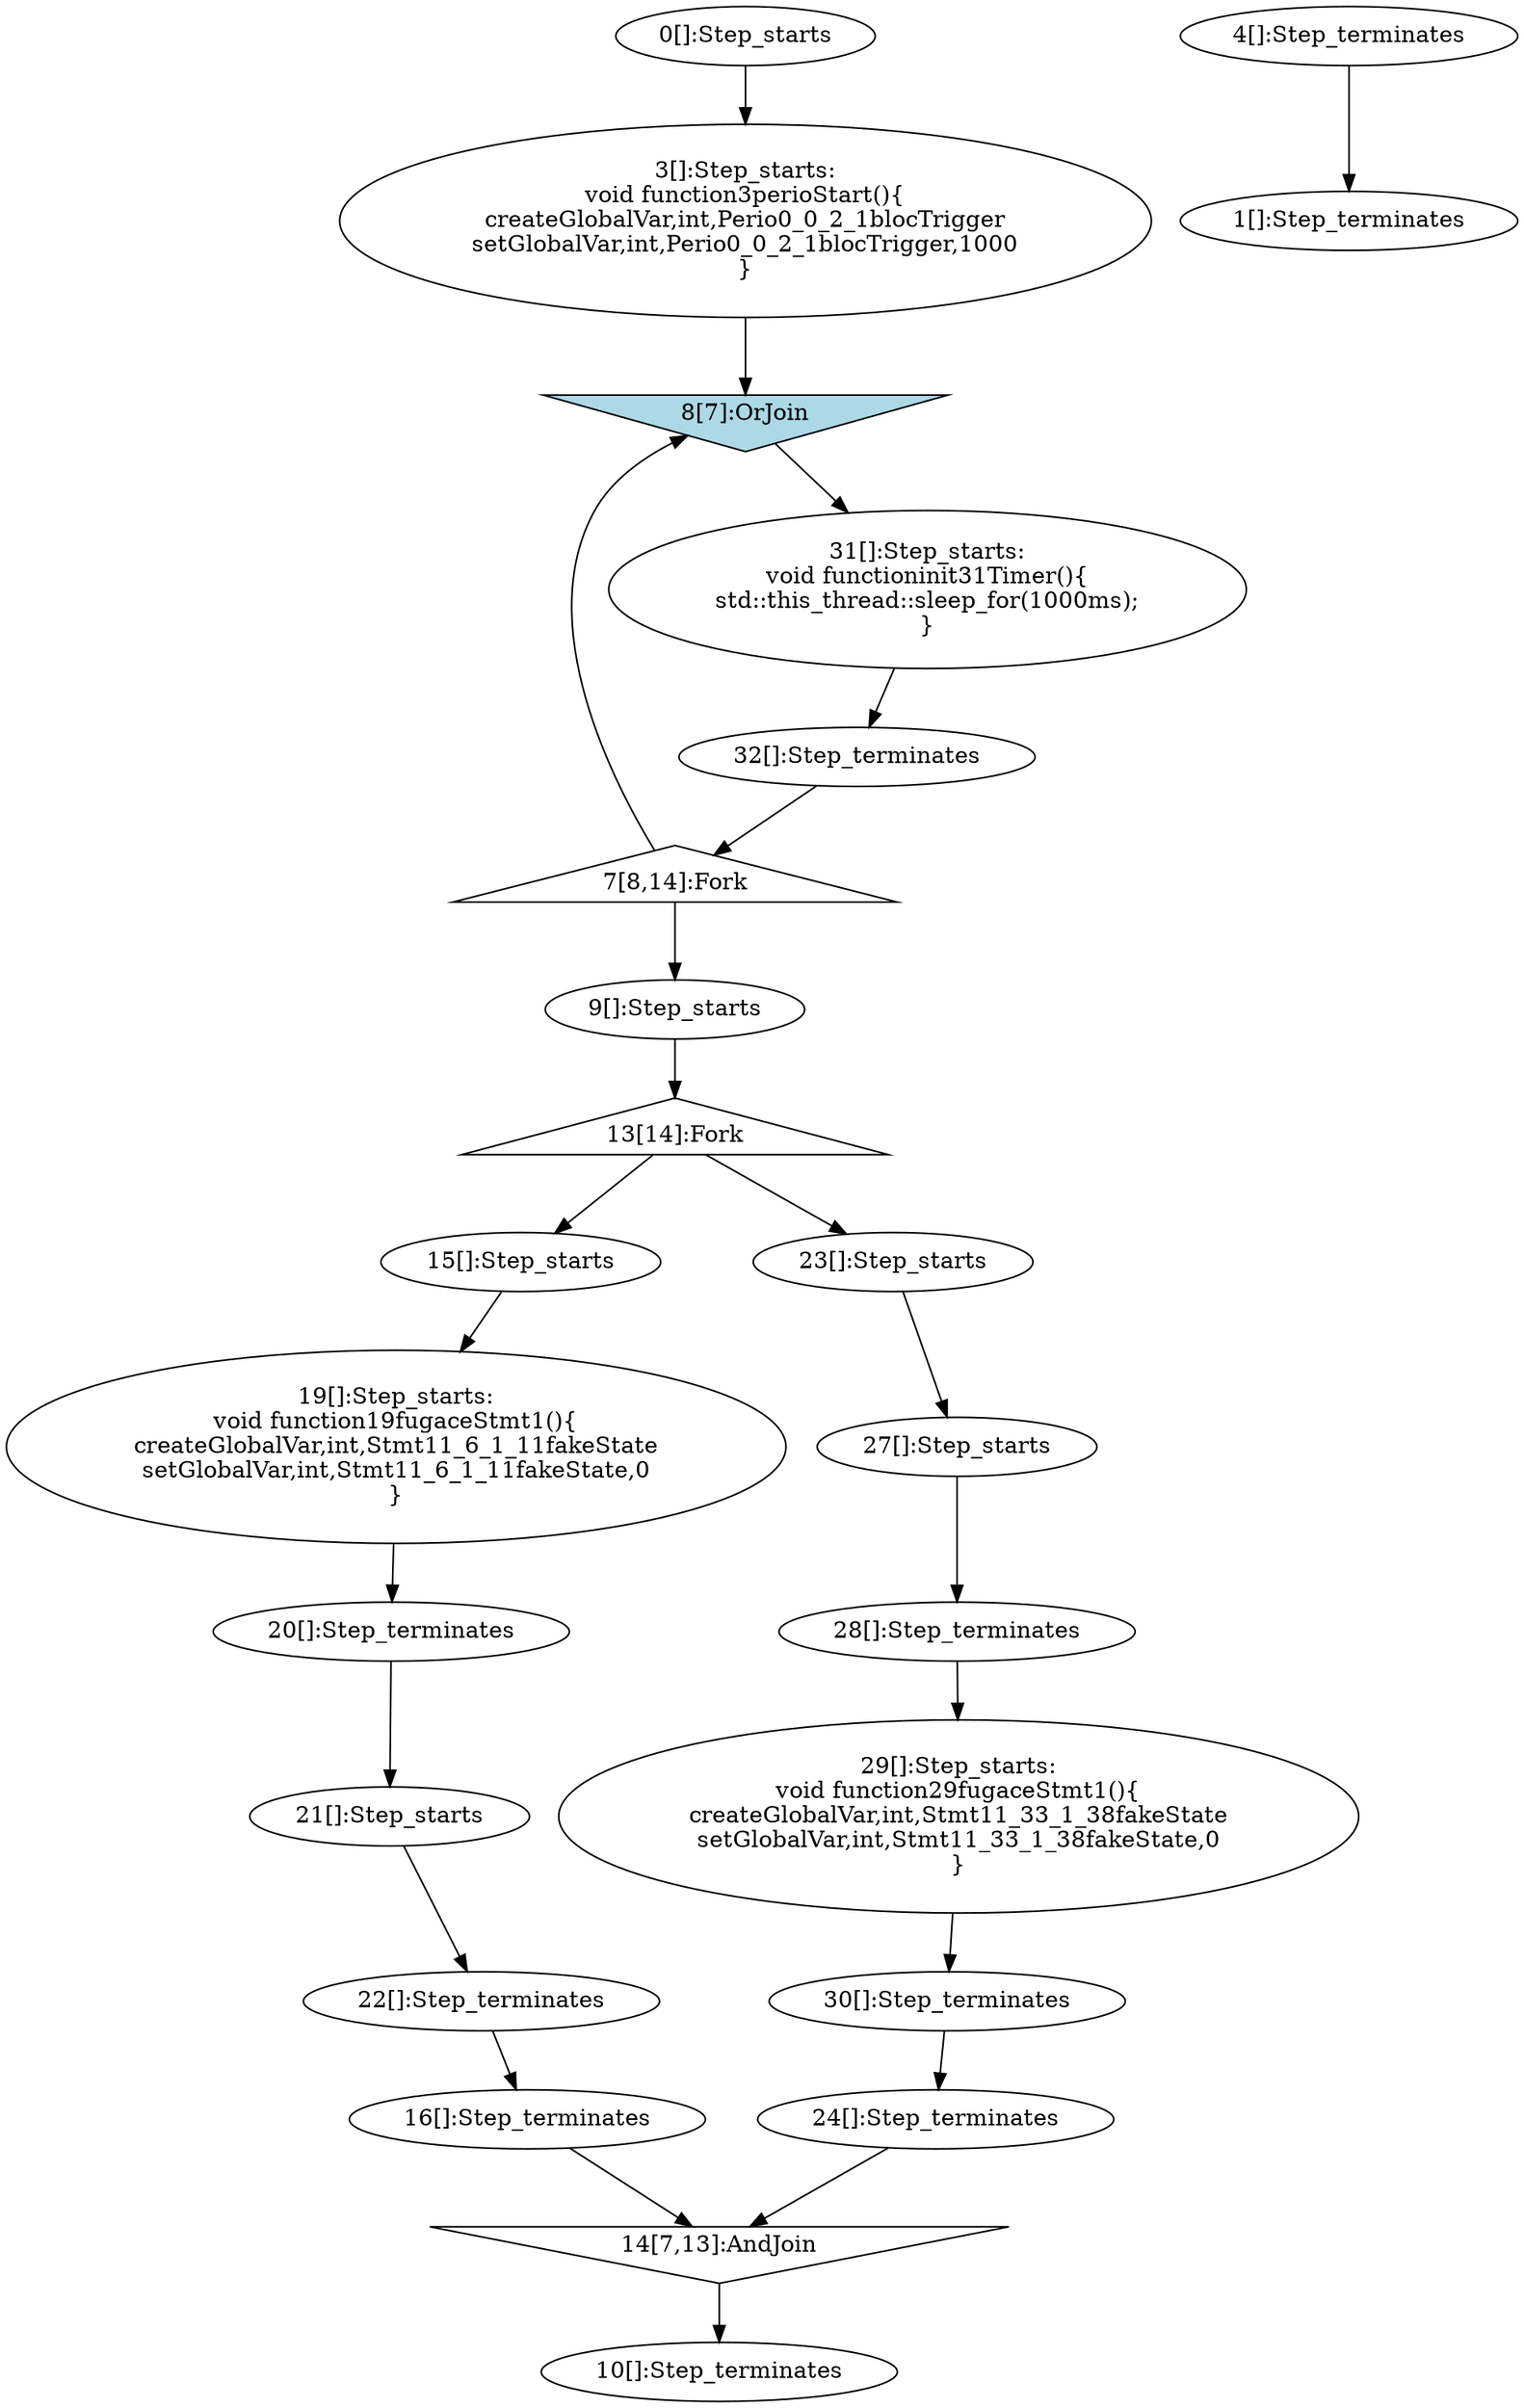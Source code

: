 digraph G {
  "0" [label="0[]:Step_starts" shape="ellipse" ];
  "1" [label="1[]:Step_terminates" shape="ellipse" ];
  "3" [label="3[]:Step_starts:
void function3perioStart(){
createGlobalVar,int,Perio0_0_2_1blocTrigger
setGlobalVar,int,Perio0_0_2_1blocTrigger,1000
}" shape="ellipse" ];
  "4" [label="4[]:Step_terminates" shape="ellipse" ];
  "7" [label="7[8,14]:Fork" shape="triangle" ];
  "8" [label="8[7]:OrJoin" shape="invtriangle" style="filled" fillcolor="lightblue"];
  "31" [label="31[]:Step_starts:
void functioninit31Timer(){
std::this_thread::sleep_for(1000ms);
}" shape="ellipse" ];
  "32" [label="32[]:Step_terminates" shape="ellipse" ];
  "9" [label="9[]:Step_starts" shape="ellipse" ];
  "10" [label="10[]:Step_terminates" shape="ellipse" ];
  "13" [label="13[14]:Fork" shape="triangle" ];
  "14" [label="14[7,13]:AndJoin" shape="invtriangle" ];
  "15" [label="15[]:Step_starts" shape="ellipse" ];
  "16" [label="16[]:Step_terminates" shape="ellipse" ];
  "23" [label="23[]:Step_starts" shape="ellipse" ];
  "24" [label="24[]:Step_terminates" shape="ellipse" ];
  "19" [label="19[]:Step_starts:
void function19fugaceStmt1(){
createGlobalVar,int,Stmt11_6_1_11fakeState
setGlobalVar,int,Stmt11_6_1_11fakeState,0
}" shape="ellipse" ];
  "20" [label="20[]:Step_terminates" shape="ellipse" ];
  "21" [label="21[]:Step_starts" shape="ellipse" ];
  "22" [label="22[]:Step_terminates" shape="ellipse" ];
  "27" [label="27[]:Step_starts" shape="ellipse" ];
  "28" [label="28[]:Step_terminates" shape="ellipse" ];
  "29" [label="29[]:Step_starts:
void function29fugaceStmt1(){
createGlobalVar,int,Stmt11_33_1_38fakeState
setGlobalVar,int,Stmt11_33_1_38fakeState,0
}" shape="ellipse" ];
  "30" [label="30[]:Step_terminates" shape="ellipse" ];
  "0" -> "3" [label=""];
  "4" -> "1" [label=""];
  "3" -> "8" [label=""];
  "32" -> "7" [label=""];
  "7" -> "9" [label=""];
  "7" -> "8" [label=""];
  "8" -> "31" [label=""];
  "31" -> "32" [label=""];
  "9" -> "13" [label=""];
  "13" -> "15" [label=""];
  "13" -> "23" [label=""];
  "16" -> "14" [label=""];
  "24" -> "14" [label=""];
  "14" -> "10" [label=""];
  "15" -> "19" [label=""];
  "20" -> "21" [label=""];
  "22" -> "16" [label=""];
  "23" -> "27" [label=""];
  "28" -> "29" [label=""];
  "30" -> "24" [label=""];
  "19" -> "20" [label=""];
  "21" -> "22" [label=""];
  "27" -> "28" [label=""];
  "29" -> "30" [label=""];
}